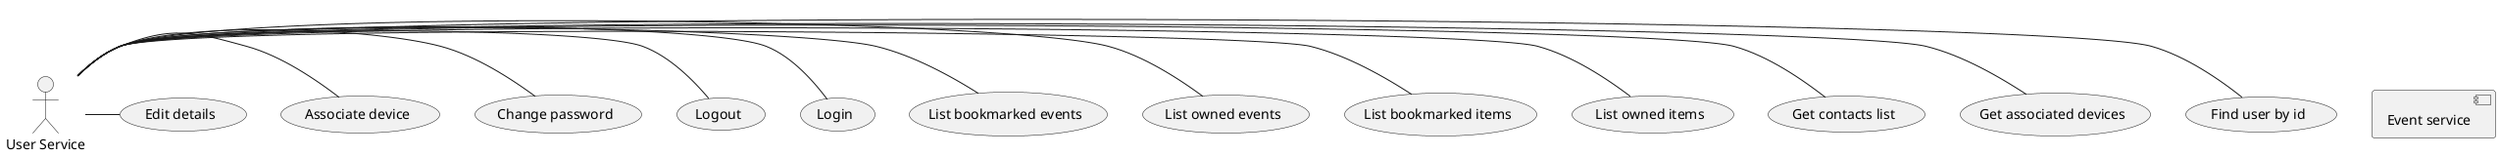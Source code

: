 @startuml
"User Service" as us
us - (Find user by id)
us - (Get associated devices)
us - (Get contacts list)
us - (List owned items)
us - (List bookmarked items)
us - (List owned events)
us - (List bookmarked events)
us - (Login)
us - (Logout)
us - (Change password)
us - (Associate device)
us - (Edit details)

[Event service] as es


@enduml